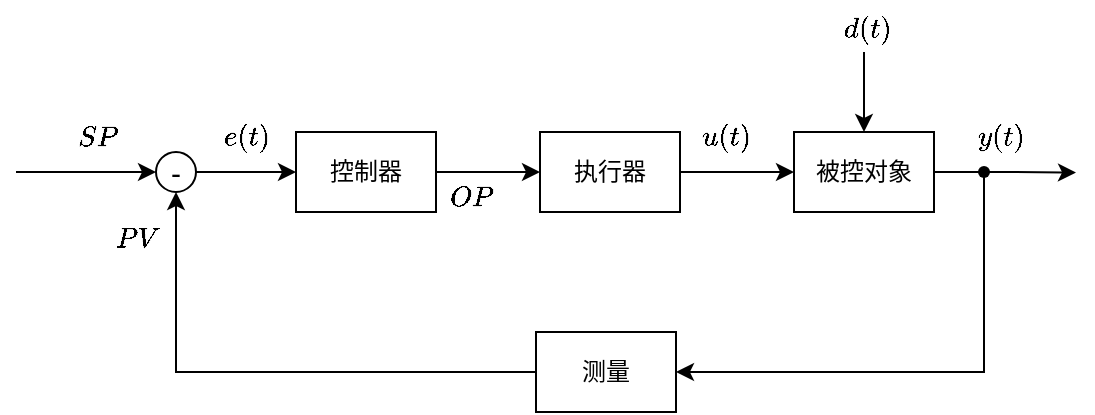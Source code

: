 <mxfile version="23.1.5" type="device">
  <diagram name="第 1 页" id="L31HDswCqaVExqFeWjfk">
    <mxGraphModel dx="734" dy="559" grid="0" gridSize="10" guides="1" tooltips="1" connect="1" arrows="1" fold="1" page="0" pageScale="1" pageWidth="1169" pageHeight="827" math="1" shadow="0">
      <root>
        <mxCell id="0" />
        <mxCell id="1" parent="0" />
        <mxCell id="Vq3kiThoHMUSw-BZwm6t-6" style="edgeStyle=orthogonalEdgeStyle;rounded=0;orthogonalLoop=1;jettySize=auto;html=1;exitX=1;exitY=0.5;exitDx=0;exitDy=0;entryX=0;entryY=0.5;entryDx=0;entryDy=0;" edge="1" parent="1" source="Vq3kiThoHMUSw-BZwm6t-1" target="Vq3kiThoHMUSw-BZwm6t-5">
          <mxGeometry relative="1" as="geometry" />
        </mxCell>
        <mxCell id="Vq3kiThoHMUSw-BZwm6t-1" value="&lt;font style=&quot;font-size: 15px;&quot;&gt;-&lt;/font&gt;" style="ellipse;whiteSpace=wrap;html=1;aspect=fixed;" vertex="1" parent="1">
          <mxGeometry x="230" y="190" width="20" height="20" as="geometry" />
        </mxCell>
        <mxCell id="Vq3kiThoHMUSw-BZwm6t-3" value="" style="endArrow=classic;html=1;rounded=0;entryX=0;entryY=0.5;entryDx=0;entryDy=0;" edge="1" parent="1" target="Vq3kiThoHMUSw-BZwm6t-1">
          <mxGeometry width="50" height="50" relative="1" as="geometry">
            <mxPoint x="160" y="200" as="sourcePoint" />
            <mxPoint x="540" y="370" as="targetPoint" />
          </mxGeometry>
        </mxCell>
        <mxCell id="Vq3kiThoHMUSw-BZwm6t-4" value="$$SP$$" style="text;html=1;align=center;verticalAlign=middle;resizable=0;points=[];autosize=1;strokeColor=none;fillColor=none;" vertex="1" parent="1">
          <mxGeometry x="165" y="168" width="70" height="30" as="geometry" />
        </mxCell>
        <mxCell id="Vq3kiThoHMUSw-BZwm6t-10" style="edgeStyle=orthogonalEdgeStyle;rounded=0;orthogonalLoop=1;jettySize=auto;html=1;exitX=1;exitY=0.5;exitDx=0;exitDy=0;entryX=0;entryY=0.5;entryDx=0;entryDy=0;" edge="1" parent="1" source="Vq3kiThoHMUSw-BZwm6t-5" target="Vq3kiThoHMUSw-BZwm6t-8">
          <mxGeometry relative="1" as="geometry" />
        </mxCell>
        <mxCell id="Vq3kiThoHMUSw-BZwm6t-5" value="控制器" style="rounded=0;whiteSpace=wrap;html=1;" vertex="1" parent="1">
          <mxGeometry x="300" y="180" width="70" height="40" as="geometry" />
        </mxCell>
        <mxCell id="Vq3kiThoHMUSw-BZwm6t-7" value="$$e(t)$$" style="text;html=1;align=center;verticalAlign=middle;resizable=0;points=[];autosize=1;strokeColor=none;fillColor=none;" vertex="1" parent="1">
          <mxGeometry x="240" y="168" width="70" height="30" as="geometry" />
        </mxCell>
        <mxCell id="Vq3kiThoHMUSw-BZwm6t-11" style="edgeStyle=orthogonalEdgeStyle;rounded=0;orthogonalLoop=1;jettySize=auto;html=1;exitX=1;exitY=0.5;exitDx=0;exitDy=0;entryX=0;entryY=0.5;entryDx=0;entryDy=0;" edge="1" parent="1" source="Vq3kiThoHMUSw-BZwm6t-8" target="Vq3kiThoHMUSw-BZwm6t-9">
          <mxGeometry relative="1" as="geometry" />
        </mxCell>
        <mxCell id="Vq3kiThoHMUSw-BZwm6t-8" value="执行器" style="rounded=0;whiteSpace=wrap;html=1;" vertex="1" parent="1">
          <mxGeometry x="422" y="180" width="70" height="40" as="geometry" />
        </mxCell>
        <mxCell id="Vq3kiThoHMUSw-BZwm6t-15" style="edgeStyle=orthogonalEdgeStyle;rounded=0;orthogonalLoop=1;jettySize=auto;html=1;exitX=1;exitY=0.5;exitDx=0;exitDy=0;" edge="1" parent="1" source="Vq3kiThoHMUSw-BZwm6t-9">
          <mxGeometry relative="1" as="geometry">
            <mxPoint x="690" y="200.263" as="targetPoint" />
          </mxGeometry>
        </mxCell>
        <mxCell id="Vq3kiThoHMUSw-BZwm6t-24" style="edgeStyle=orthogonalEdgeStyle;rounded=0;orthogonalLoop=1;jettySize=auto;html=1;exitX=0.5;exitY=0;exitDx=0;exitDy=0;endArrow=none;endFill=0;startArrow=classic;startFill=1;" edge="1" parent="1" source="Vq3kiThoHMUSw-BZwm6t-9">
          <mxGeometry relative="1" as="geometry">
            <mxPoint x="584" y="140" as="targetPoint" />
          </mxGeometry>
        </mxCell>
        <mxCell id="Vq3kiThoHMUSw-BZwm6t-9" value="被控对象" style="rounded=0;whiteSpace=wrap;html=1;" vertex="1" parent="1">
          <mxGeometry x="549" y="180" width="70" height="40" as="geometry" />
        </mxCell>
        <mxCell id="Vq3kiThoHMUSw-BZwm6t-13" style="edgeStyle=orthogonalEdgeStyle;rounded=0;orthogonalLoop=1;jettySize=auto;html=1;exitX=0;exitY=0.5;exitDx=0;exitDy=0;entryX=0.5;entryY=1;entryDx=0;entryDy=0;" edge="1" parent="1" source="Vq3kiThoHMUSw-BZwm6t-12" target="Vq3kiThoHMUSw-BZwm6t-1">
          <mxGeometry relative="1" as="geometry" />
        </mxCell>
        <mxCell id="Vq3kiThoHMUSw-BZwm6t-12" value="测量" style="rounded=0;whiteSpace=wrap;html=1;" vertex="1" parent="1">
          <mxGeometry x="420" y="280" width="70" height="40" as="geometry" />
        </mxCell>
        <mxCell id="Vq3kiThoHMUSw-BZwm6t-14" value="$$PV$$" style="text;html=1;align=center;verticalAlign=middle;resizable=0;points=[];autosize=1;strokeColor=none;fillColor=none;" vertex="1" parent="1">
          <mxGeometry x="185" y="218" width="70" height="30" as="geometry" />
        </mxCell>
        <mxCell id="Vq3kiThoHMUSw-BZwm6t-20" style="edgeStyle=orthogonalEdgeStyle;rounded=0;orthogonalLoop=1;jettySize=auto;html=1;entryX=1;entryY=0.5;entryDx=0;entryDy=0;" edge="1" parent="1" source="Vq3kiThoHMUSw-BZwm6t-17" target="Vq3kiThoHMUSw-BZwm6t-12">
          <mxGeometry relative="1" as="geometry">
            <Array as="points">
              <mxPoint x="644" y="300" />
            </Array>
          </mxGeometry>
        </mxCell>
        <mxCell id="Vq3kiThoHMUSw-BZwm6t-17" value="" style="shape=waypoint;sketch=0;fillStyle=solid;size=6;pointerEvents=1;points=[];fillColor=none;resizable=0;rotatable=0;perimeter=centerPerimeter;snapToPoint=1;" vertex="1" parent="1">
          <mxGeometry x="634" y="190" width="20" height="20" as="geometry" />
        </mxCell>
        <mxCell id="Vq3kiThoHMUSw-BZwm6t-21" value="$$OP$$" style="text;html=1;align=center;verticalAlign=middle;resizable=0;points=[];autosize=1;strokeColor=none;fillColor=none;" vertex="1" parent="1">
          <mxGeometry x="352" y="198" width="70" height="30" as="geometry" />
        </mxCell>
        <mxCell id="Vq3kiThoHMUSw-BZwm6t-22" value="$$u(t)$$" style="text;html=1;align=center;verticalAlign=middle;resizable=0;points=[];autosize=1;strokeColor=none;fillColor=none;" vertex="1" parent="1">
          <mxGeometry x="480" y="168" width="70" height="30" as="geometry" />
        </mxCell>
        <mxCell id="Vq3kiThoHMUSw-BZwm6t-23" value="$$y(t)$$" style="text;html=1;align=center;verticalAlign=middle;resizable=0;points=[];autosize=1;strokeColor=none;fillColor=none;" vertex="1" parent="1">
          <mxGeometry x="617" y="168" width="70" height="30" as="geometry" />
        </mxCell>
        <mxCell id="Vq3kiThoHMUSw-BZwm6t-25" value="$$d(t)$$" style="text;html=1;align=center;verticalAlign=middle;resizable=0;points=[];autosize=1;strokeColor=none;fillColor=none;" vertex="1" parent="1">
          <mxGeometry x="550" y="114" width="70" height="30" as="geometry" />
        </mxCell>
      </root>
    </mxGraphModel>
  </diagram>
</mxfile>
